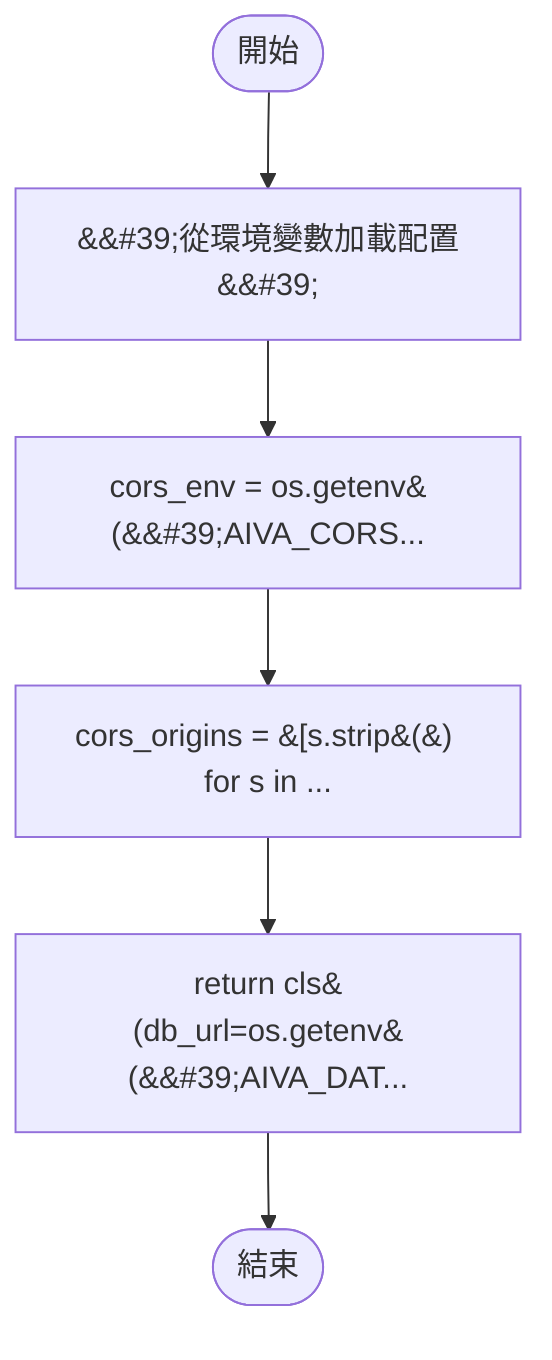 flowchart TB
    n1([開始])
    n2([結束])
    n3[&amp;&#35;39;從環境變數加載配置&amp;&#35;39;]
    n4[cors_env = os.getenv&#40;&amp;&#35;39;AIVA_CORS...]
    n5[cors_origins = &#91;s.strip&#40;&#41; for s in ...]
    n6[return cls&#40;db_url=os.getenv&#40;&amp;&#35;39;AIVA_DAT...]
    n1 --> n3
    n3 --> n4
    n4 --> n5
    n5 --> n6
    n6 --> n2